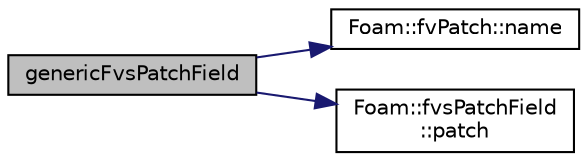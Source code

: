 digraph "genericFvsPatchField"
{
  bgcolor="transparent";
  edge [fontname="Helvetica",fontsize="10",labelfontname="Helvetica",labelfontsize="10"];
  node [fontname="Helvetica",fontsize="10",shape=record];
  rankdir="LR";
  Node1 [label="genericFvsPatchField",height=0.2,width=0.4,color="black", fillcolor="grey75", style="filled" fontcolor="black"];
  Node1 -> Node2 [color="midnightblue",fontsize="10",style="solid",fontname="Helvetica"];
  Node2 [label="Foam::fvPatch::name",height=0.2,width=0.4,color="black",URL="$classFoam_1_1fvPatch.html#af34301b2a007a0daccad2eec475d6a90",tooltip="Return name. "];
  Node1 -> Node3 [color="midnightblue",fontsize="10",style="solid",fontname="Helvetica"];
  Node3 [label="Foam::fvsPatchField\l::patch",height=0.2,width=0.4,color="black",URL="$classFoam_1_1fvsPatchField.html#ad735de1fbd0f85c12ad0c37deb62d22c",tooltip="Return patch. "];
}

